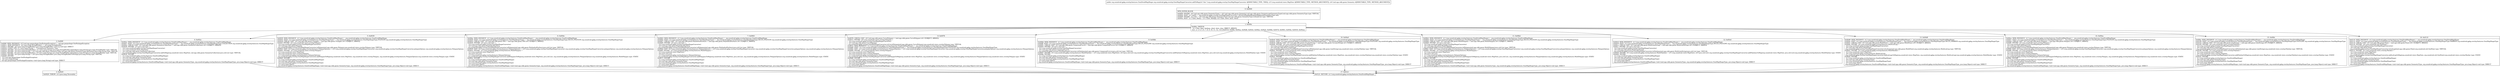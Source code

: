 digraph "CFG fororg.osmdroid.gpkg.overlay.OsmMapShapeConverter.addToMap(Lorg\/osmdroid\/views\/MapView;Lmil\/nga\/wkb\/geom\/Geometry;)Lorg\/osmdroid\/gpkg\/overlay\/features\/OsmDroidMapShape;" {
Node_0 [shape=record,label="{0\:\ 0x0000|MTH_ENTER_BLOCK\l|0x0000: INVOKE  (r0 I:mil.nga.wkb.geom.GeometryType) = (r6 I:mil.nga.wkb.geom.Geometry) mil.nga.wkb.geom.Geometry.getGeometryType():mil.nga.wkb.geom.GeometryType type: VIRTUAL \l0x0004: SGET  (r1 I:int[]) =  org.osmdroid.gpkg.overlay.OsmMapShapeConverter.1.$SwitchMap$mil$nga$wkb$geom$GeometryType int[] \l0x0006: INVOKE  (r2 I:int) = (r0 I:mil.nga.wkb.geom.GeometryType) mil.nga.wkb.geom.GeometryType.ordinal():int type: VIRTUAL \l0x000a: AGET  (r1 I:?[int, float]) = (r1 I:?[int, float][]), (r2 I:?[int, short, byte, char]) \l}"];
Node_1 [shape=record,label="{1\:\ 0x000c|0x000c: SWITCH  \l  (r1 I:?[int, float, boolean, short, byte, char, OBJECT, ARRAY])\l k:[1, 2, 3, 4, 5, 6, 7, 8, 9, 10, 11, 12, 13] t:[0x0110, 0x00fe, 0x00ea, 0x00d8, 0x00c6, 0x00b2, 0x00a0, 0x008d, 0x0078, 0x0063, 0x004e, 0x0039, 0x002a] \l}"];
Node_2 [shape=record,label="{2\:\ 0x000f|0x000f: NEW_INSTANCE  (r5 I:mil.nga.geopackage.GeoPackageException) =  mil.nga.geopackage.GeoPackageException \l0x0011: NEW_INSTANCE  (r6 I:java.lang.StringBuilder) =  java.lang.StringBuilder \l0x0013: INVOKE  (r6 I:java.lang.StringBuilder) java.lang.StringBuilder.\<init\>():void type: DIRECT \l0x0016: CONST_STR  (r1 I:java.lang.String) =  \"Unsupported Geometry Type: \" \l0x0018: INVOKE  (r6 I:java.lang.StringBuilder), (r1 I:java.lang.String) java.lang.StringBuilder.append(java.lang.String):java.lang.StringBuilder type: VIRTUAL \l0x001b: INVOKE  (r0 I:java.lang.String) = (r0 I:mil.nga.wkb.geom.GeometryType) mil.nga.wkb.geom.GeometryType.getName():java.lang.String type: VIRTUAL \l0x001f: INVOKE  (r6 I:java.lang.StringBuilder), (r0 I:java.lang.String) java.lang.StringBuilder.append(java.lang.String):java.lang.StringBuilder type: VIRTUAL \l0x0022: INVOKE  (r6 I:java.lang.String) = (r6 I:java.lang.StringBuilder) java.lang.StringBuilder.toString():java.lang.String type: VIRTUAL \l0x0026: INVOKE  \l  (r5 I:mil.nga.geopackage.GeoPackageException)\l  (r6 I:java.lang.String)\l mil.nga.geopackage.GeoPackageException.\<init\>(java.lang.String):void type: DIRECT \l}"];
Node_3 [shape=record,label="{3\:\ 0x0029|0x0029: THROW  (r5 I:java.lang.Throwable) \l}"];
Node_4 [shape=record,label="{4\:\ 0x002a|0x002a: NEW_INSTANCE  (r1 I:org.osmdroid.gpkg.overlay.features.OsmDroidMapShape) =  org.osmdroid.gpkg.overlay.features.OsmDroidMapShape \l0x002c: SGET  (r2 I:org.osmdroid.gpkg.overlay.features.OsmMapShapeType) =  org.osmdroid.gpkg.overlay.features.OsmMapShapeType.COLLECTION org.osmdroid.gpkg.overlay.features.OsmMapShapeType \l0x002e: CHECK_CAST  (r6 I:mil.nga.wkb.geom.GeometryCollection) = (mil.nga.wkb.geom.GeometryCollection) (r6 I:?[OBJECT, ARRAY]) \l0x0030: INVOKE  (r5 I:java.util.List) = \l  (r4 I:org.osmdroid.gpkg.overlay.OsmMapShapeConverter)\l  (r5 I:org.osmdroid.views.MapView)\l  (r6 I:mil.nga.wkb.geom.GeometryCollection)\l org.osmdroid.gpkg.overlay.OsmMapShapeConverter.addToMap(org.osmdroid.views.MapView, mil.nga.wkb.geom.GeometryCollection):java.util.List type: VIRTUAL \l0x0034: INVOKE  \l  (r1 I:org.osmdroid.gpkg.overlay.features.OsmDroidMapShape)\l  (r0 I:mil.nga.wkb.geom.GeometryType)\l  (r2 I:org.osmdroid.gpkg.overlay.features.OsmMapShapeType)\l  (r5 I:java.lang.Object)\l org.osmdroid.gpkg.overlay.features.OsmDroidMapShape.\<init\>(mil.nga.wkb.geom.GeometryType, org.osmdroid.gpkg.overlay.features.OsmMapShapeType, java.lang.Object):void type: DIRECT \l}"];
Node_5 [shape=record,label="{5\:\ 0x0039|0x0039: NEW_INSTANCE  (r1 I:org.osmdroid.gpkg.overlay.features.OsmDroidMapShape) =  org.osmdroid.gpkg.overlay.features.OsmDroidMapShape \l0x003b: SGET  (r2 I:org.osmdroid.gpkg.overlay.features.OsmMapShapeType) =  org.osmdroid.gpkg.overlay.features.OsmMapShapeType.POLYGON org.osmdroid.gpkg.overlay.features.OsmMapShapeType \l0x003d: CHECK_CAST  (r6 I:mil.nga.wkb.geom.Triangle) = (mil.nga.wkb.geom.Triangle) (r6 I:?[OBJECT, ARRAY]) \l0x003f: INVOKE  (r6 I:org.osmdroid.views.overlay.Polygon) = \l  (r4 I:org.osmdroid.gpkg.overlay.OsmMapShapeConverter)\l  (r6 I:mil.nga.wkb.geom.Polygon)\l org.osmdroid.gpkg.overlay.OsmMapShapeConverter.toPolygon(mil.nga.wkb.geom.Polygon):org.osmdroid.views.overlay.Polygon type: VIRTUAL \l0x0043: IGET  (r3 I:org.osmdroid.gpkg.overlay.features.PolygonOptions) = (r4 I:org.osmdroid.gpkg.overlay.OsmMapShapeConverter) org.osmdroid.gpkg.overlay.OsmMapShapeConverter.polygonOptions org.osmdroid.gpkg.overlay.features.PolygonOptions \l0x0045: INVOKE  (r5 I:org.osmdroid.views.overlay.Polygon) = \l  (r5 I:org.osmdroid.views.MapView)\l  (r6 I:org.osmdroid.views.overlay.Polygon)\l  (r3 I:org.osmdroid.gpkg.overlay.features.PolygonOptions)\l org.osmdroid.gpkg.overlay.OsmMapShapeConverter.addPolygonToMap(org.osmdroid.views.MapView, org.osmdroid.views.overlay.Polygon, org.osmdroid.gpkg.overlay.features.PolygonOptions):org.osmdroid.views.overlay.Polygon type: STATIC \l0x0049: INVOKE  \l  (r1 I:org.osmdroid.gpkg.overlay.features.OsmDroidMapShape)\l  (r0 I:mil.nga.wkb.geom.GeometryType)\l  (r2 I:org.osmdroid.gpkg.overlay.features.OsmMapShapeType)\l  (r5 I:java.lang.Object)\l org.osmdroid.gpkg.overlay.features.OsmDroidMapShape.\<init\>(mil.nga.wkb.geom.GeometryType, org.osmdroid.gpkg.overlay.features.OsmMapShapeType, java.lang.Object):void type: DIRECT \l}"];
Node_6 [shape=record,label="{6\:\ 0x004e|0x004e: NEW_INSTANCE  (r1 I:org.osmdroid.gpkg.overlay.features.OsmDroidMapShape) =  org.osmdroid.gpkg.overlay.features.OsmDroidMapShape \l0x0050: SGET  (r2 I:org.osmdroid.gpkg.overlay.features.OsmMapShapeType) =  org.osmdroid.gpkg.overlay.features.OsmMapShapeType.MULTI_POLYGON org.osmdroid.gpkg.overlay.features.OsmMapShapeType \l0x0052: CHECK_CAST  (r6 I:mil.nga.wkb.geom.TIN) = (mil.nga.wkb.geom.TIN) (r6 I:?[OBJECT, ARRAY]) \l0x0054: INVOKE  (r6 I:java.util.List) = \l  (r4 I:org.osmdroid.gpkg.overlay.OsmMapShapeConverter)\l  (r6 I:mil.nga.wkb.geom.PolyhedralSurface)\l org.osmdroid.gpkg.overlay.OsmMapShapeConverter.toPolygons(mil.nga.wkb.geom.PolyhedralSurface):java.util.List type: VIRTUAL \l0x0058: IGET  (r3 I:org.osmdroid.gpkg.overlay.features.PolygonOptions) = (r4 I:org.osmdroid.gpkg.overlay.OsmMapShapeConverter) org.osmdroid.gpkg.overlay.OsmMapShapeConverter.polygonOptions org.osmdroid.gpkg.overlay.features.PolygonOptions \l0x005a: INVOKE  (r5 I:org.osmdroid.gpkg.overlay.features.MultiPolygon) = \l  (r5 I:org.osmdroid.views.MapView)\l  (r6 I:java.util.List)\l  (r3 I:org.osmdroid.gpkg.overlay.features.PolygonOptions)\l org.osmdroid.gpkg.overlay.OsmMapShapeConverter.addPolygonsToMap(org.osmdroid.views.MapView, java.util.List, org.osmdroid.gpkg.overlay.features.PolygonOptions):org.osmdroid.gpkg.overlay.features.MultiPolygon type: STATIC \l0x005e: INVOKE  \l  (r1 I:org.osmdroid.gpkg.overlay.features.OsmDroidMapShape)\l  (r0 I:mil.nga.wkb.geom.GeometryType)\l  (r2 I:org.osmdroid.gpkg.overlay.features.OsmMapShapeType)\l  (r5 I:java.lang.Object)\l org.osmdroid.gpkg.overlay.features.OsmDroidMapShape.\<init\>(mil.nga.wkb.geom.GeometryType, org.osmdroid.gpkg.overlay.features.OsmMapShapeType, java.lang.Object):void type: DIRECT \l}"];
Node_7 [shape=record,label="{7\:\ 0x0063|0x0063: NEW_INSTANCE  (r1 I:org.osmdroid.gpkg.overlay.features.OsmDroidMapShape) =  org.osmdroid.gpkg.overlay.features.OsmDroidMapShape \l0x0065: SGET  (r2 I:org.osmdroid.gpkg.overlay.features.OsmMapShapeType) =  org.osmdroid.gpkg.overlay.features.OsmMapShapeType.MULTI_POLYGON org.osmdroid.gpkg.overlay.features.OsmMapShapeType \l0x0067: CHECK_CAST  (r6 I:mil.nga.wkb.geom.PolyhedralSurface) = (mil.nga.wkb.geom.PolyhedralSurface) (r6 I:?[OBJECT, ARRAY]) \l0x0069: INVOKE  (r6 I:java.util.List) = \l  (r4 I:org.osmdroid.gpkg.overlay.OsmMapShapeConverter)\l  (r6 I:mil.nga.wkb.geom.PolyhedralSurface)\l org.osmdroid.gpkg.overlay.OsmMapShapeConverter.toPolygons(mil.nga.wkb.geom.PolyhedralSurface):java.util.List type: VIRTUAL \l0x006d: IGET  (r3 I:org.osmdroid.gpkg.overlay.features.PolygonOptions) = (r4 I:org.osmdroid.gpkg.overlay.OsmMapShapeConverter) org.osmdroid.gpkg.overlay.OsmMapShapeConverter.polygonOptions org.osmdroid.gpkg.overlay.features.PolygonOptions \l0x006f: INVOKE  (r5 I:org.osmdroid.gpkg.overlay.features.MultiPolygon) = \l  (r5 I:org.osmdroid.views.MapView)\l  (r6 I:java.util.List)\l  (r3 I:org.osmdroid.gpkg.overlay.features.PolygonOptions)\l org.osmdroid.gpkg.overlay.OsmMapShapeConverter.addPolygonsToMap(org.osmdroid.views.MapView, java.util.List, org.osmdroid.gpkg.overlay.features.PolygonOptions):org.osmdroid.gpkg.overlay.features.MultiPolygon type: STATIC \l0x0073: INVOKE  \l  (r1 I:org.osmdroid.gpkg.overlay.features.OsmDroidMapShape)\l  (r0 I:mil.nga.wkb.geom.GeometryType)\l  (r2 I:org.osmdroid.gpkg.overlay.features.OsmMapShapeType)\l  (r5 I:java.lang.Object)\l org.osmdroid.gpkg.overlay.features.OsmDroidMapShape.\<init\>(mil.nga.wkb.geom.GeometryType, org.osmdroid.gpkg.overlay.features.OsmMapShapeType, java.lang.Object):void type: DIRECT \l}"];
Node_8 [shape=record,label="{8\:\ 0x0078|0x0078: CHECK_CAST  (r6 I:mil.nga.wkb.geom.CurvePolygon) = (mil.nga.wkb.geom.CurvePolygon) (r6 I:?[OBJECT, ARRAY]) \l0x007a: INVOKE  (r6 I:org.osmdroid.views.overlay.Polygon) = \l  (r4 I:org.osmdroid.gpkg.overlay.OsmMapShapeConverter)\l  (r6 I:mil.nga.wkb.geom.CurvePolygon)\l org.osmdroid.gpkg.overlay.OsmMapShapeConverter.toCurvePolygon(mil.nga.wkb.geom.CurvePolygon):org.osmdroid.views.overlay.Polygon type: VIRTUAL \l0x007e: NEW_INSTANCE  (r1 I:org.osmdroid.gpkg.overlay.features.OsmDroidMapShape) =  org.osmdroid.gpkg.overlay.features.OsmDroidMapShape \l0x0080: SGET  (r2 I:org.osmdroid.gpkg.overlay.features.OsmMapShapeType) =  org.osmdroid.gpkg.overlay.features.OsmMapShapeType.POLYGON org.osmdroid.gpkg.overlay.features.OsmMapShapeType \l0x0082: IGET  (r3 I:org.osmdroid.gpkg.overlay.features.PolygonOptions) = (r4 I:org.osmdroid.gpkg.overlay.OsmMapShapeConverter) org.osmdroid.gpkg.overlay.OsmMapShapeConverter.polygonOptions org.osmdroid.gpkg.overlay.features.PolygonOptions \l0x0084: INVOKE  (r5 I:org.osmdroid.views.overlay.Polygon) = \l  (r5 I:org.osmdroid.views.MapView)\l  (r6 I:org.osmdroid.views.overlay.Polygon)\l  (r3 I:org.osmdroid.gpkg.overlay.features.PolygonOptions)\l org.osmdroid.gpkg.overlay.OsmMapShapeConverter.addPolygonToMap(org.osmdroid.views.MapView, org.osmdroid.views.overlay.Polygon, org.osmdroid.gpkg.overlay.features.PolygonOptions):org.osmdroid.views.overlay.Polygon type: STATIC \l0x0088: INVOKE  \l  (r1 I:org.osmdroid.gpkg.overlay.features.OsmDroidMapShape)\l  (r0 I:mil.nga.wkb.geom.GeometryType)\l  (r2 I:org.osmdroid.gpkg.overlay.features.OsmMapShapeType)\l  (r5 I:java.lang.Object)\l org.osmdroid.gpkg.overlay.features.OsmDroidMapShape.\<init\>(mil.nga.wkb.geom.GeometryType, org.osmdroid.gpkg.overlay.features.OsmMapShapeType, java.lang.Object):void type: DIRECT \l}"];
Node_9 [shape=record,label="{9\:\ 0x008d|0x008d: NEW_INSTANCE  (r1 I:org.osmdroid.gpkg.overlay.features.OsmDroidMapShape) =  org.osmdroid.gpkg.overlay.features.OsmDroidMapShape \l0x008f: SGET  (r2 I:org.osmdroid.gpkg.overlay.features.OsmMapShapeType) =  org.osmdroid.gpkg.overlay.features.OsmMapShapeType.MULTI_POLYLINE org.osmdroid.gpkg.overlay.features.OsmMapShapeType \l0x0091: CHECK_CAST  (r6 I:mil.nga.wkb.geom.CompoundCurve) = (mil.nga.wkb.geom.CompoundCurve) (r6 I:?[OBJECT, ARRAY]) \l0x0093: INVOKE  (r6 I:java.util.List) = \l  (r4 I:org.osmdroid.gpkg.overlay.OsmMapShapeConverter)\l  (r6 I:mil.nga.wkb.geom.CompoundCurve)\l org.osmdroid.gpkg.overlay.OsmMapShapeConverter.toPolylines(mil.nga.wkb.geom.CompoundCurve):java.util.List type: VIRTUAL \l0x0097: INVOKE  (r5 I:org.osmdroid.gpkg.overlay.features.MultiPolyline) = (r5 I:org.osmdroid.views.MapView), (r6 I:java.util.List) org.osmdroid.gpkg.overlay.OsmMapShapeConverter.addPolylinesToMap(org.osmdroid.views.MapView, java.util.List):org.osmdroid.gpkg.overlay.features.MultiPolyline type: STATIC \l0x009b: INVOKE  \l  (r1 I:org.osmdroid.gpkg.overlay.features.OsmDroidMapShape)\l  (r0 I:mil.nga.wkb.geom.GeometryType)\l  (r2 I:org.osmdroid.gpkg.overlay.features.OsmMapShapeType)\l  (r5 I:java.lang.Object)\l org.osmdroid.gpkg.overlay.features.OsmDroidMapShape.\<init\>(mil.nga.wkb.geom.GeometryType, org.osmdroid.gpkg.overlay.features.OsmMapShapeType, java.lang.Object):void type: DIRECT \l}"];
Node_10 [shape=record,label="{10\:\ 0x00a0|0x00a0: NEW_INSTANCE  (r1 I:org.osmdroid.gpkg.overlay.features.OsmDroidMapShape) =  org.osmdroid.gpkg.overlay.features.OsmDroidMapShape \l0x00a2: SGET  (r2 I:org.osmdroid.gpkg.overlay.features.OsmMapShapeType) =  org.osmdroid.gpkg.overlay.features.OsmMapShapeType.POLYLINE org.osmdroid.gpkg.overlay.features.OsmMapShapeType \l0x00a4: CHECK_CAST  (r6 I:mil.nga.wkb.geom.CircularString) = (mil.nga.wkb.geom.CircularString) (r6 I:?[OBJECT, ARRAY]) \l0x00a6: INVOKE  (r6 I:org.osmdroid.views.overlay.Polyline) = \l  (r4 I:org.osmdroid.gpkg.overlay.OsmMapShapeConverter)\l  (r6 I:mil.nga.wkb.geom.LineString)\l org.osmdroid.gpkg.overlay.OsmMapShapeConverter.toPolyline(mil.nga.wkb.geom.LineString):org.osmdroid.views.overlay.Polyline type: VIRTUAL \l0x00aa: INVOKE  (r5 I:org.osmdroid.views.overlay.Polyline) = \l  (r5 I:org.osmdroid.views.MapView)\l  (r6 I:org.osmdroid.views.overlay.Polyline)\l org.osmdroid.gpkg.overlay.OsmMapShapeConverter.addPolylineToMap(org.osmdroid.views.MapView, org.osmdroid.views.overlay.Polyline):org.osmdroid.views.overlay.Polyline type: STATIC \l0x00ae: INVOKE  \l  (r1 I:org.osmdroid.gpkg.overlay.features.OsmDroidMapShape)\l  (r0 I:mil.nga.wkb.geom.GeometryType)\l  (r2 I:org.osmdroid.gpkg.overlay.features.OsmMapShapeType)\l  (r5 I:java.lang.Object)\l org.osmdroid.gpkg.overlay.features.OsmDroidMapShape.\<init\>(mil.nga.wkb.geom.GeometryType, org.osmdroid.gpkg.overlay.features.OsmMapShapeType, java.lang.Object):void type: DIRECT \l}"];
Node_11 [shape=record,label="{11\:\ 0x00b2|0x00b2: NEW_INSTANCE  (r1 I:org.osmdroid.gpkg.overlay.features.OsmDroidMapShape) =  org.osmdroid.gpkg.overlay.features.OsmDroidMapShape \l0x00b4: SGET  (r2 I:org.osmdroid.gpkg.overlay.features.OsmMapShapeType) =  org.osmdroid.gpkg.overlay.features.OsmMapShapeType.MULTI_POLYGON org.osmdroid.gpkg.overlay.features.OsmMapShapeType \l0x00b6: CHECK_CAST  (r6 I:mil.nga.wkb.geom.MultiPolygon) = (mil.nga.wkb.geom.MultiPolygon) (r6 I:?[OBJECT, ARRAY]) \l0x00b8: INVOKE  (r6 I:java.util.List) = \l  (r4 I:org.osmdroid.gpkg.overlay.OsmMapShapeConverter)\l  (r6 I:mil.nga.wkb.geom.MultiPolygon)\l org.osmdroid.gpkg.overlay.OsmMapShapeConverter.toPolygons(mil.nga.wkb.geom.MultiPolygon):java.util.List type: VIRTUAL \l0x00bc: IGET  (r3 I:org.osmdroid.gpkg.overlay.features.PolygonOptions) = (r4 I:org.osmdroid.gpkg.overlay.OsmMapShapeConverter) org.osmdroid.gpkg.overlay.OsmMapShapeConverter.polygonOptions org.osmdroid.gpkg.overlay.features.PolygonOptions \l0x00be: INVOKE  (r5 I:org.osmdroid.gpkg.overlay.features.MultiPolygon) = \l  (r5 I:org.osmdroid.views.MapView)\l  (r6 I:java.util.List)\l  (r3 I:org.osmdroid.gpkg.overlay.features.PolygonOptions)\l org.osmdroid.gpkg.overlay.OsmMapShapeConverter.addPolygonsToMap(org.osmdroid.views.MapView, java.util.List, org.osmdroid.gpkg.overlay.features.PolygonOptions):org.osmdroid.gpkg.overlay.features.MultiPolygon type: STATIC \l0x00c2: INVOKE  \l  (r1 I:org.osmdroid.gpkg.overlay.features.OsmDroidMapShape)\l  (r0 I:mil.nga.wkb.geom.GeometryType)\l  (r2 I:org.osmdroid.gpkg.overlay.features.OsmMapShapeType)\l  (r5 I:java.lang.Object)\l org.osmdroid.gpkg.overlay.features.OsmDroidMapShape.\<init\>(mil.nga.wkb.geom.GeometryType, org.osmdroid.gpkg.overlay.features.OsmMapShapeType, java.lang.Object):void type: DIRECT \l}"];
Node_12 [shape=record,label="{12\:\ 0x00c6|0x00c6: NEW_INSTANCE  (r1 I:org.osmdroid.gpkg.overlay.features.OsmDroidMapShape) =  org.osmdroid.gpkg.overlay.features.OsmDroidMapShape \l0x00c8: SGET  (r2 I:org.osmdroid.gpkg.overlay.features.OsmMapShapeType) =  org.osmdroid.gpkg.overlay.features.OsmMapShapeType.MULTI_POLYLINE org.osmdroid.gpkg.overlay.features.OsmMapShapeType \l0x00ca: CHECK_CAST  (r6 I:mil.nga.wkb.geom.MultiLineString) = (mil.nga.wkb.geom.MultiLineString) (r6 I:?[OBJECT, ARRAY]) \l0x00cc: INVOKE  (r6 I:java.util.List) = \l  (r4 I:org.osmdroid.gpkg.overlay.OsmMapShapeConverter)\l  (r6 I:mil.nga.wkb.geom.MultiLineString)\l org.osmdroid.gpkg.overlay.OsmMapShapeConverter.toPolylines(mil.nga.wkb.geom.MultiLineString):java.util.List type: VIRTUAL \l0x00d0: INVOKE  (r5 I:org.osmdroid.gpkg.overlay.features.MultiPolyline) = (r5 I:org.osmdroid.views.MapView), (r6 I:java.util.List) org.osmdroid.gpkg.overlay.OsmMapShapeConverter.addPolylinesToMap(org.osmdroid.views.MapView, java.util.List):org.osmdroid.gpkg.overlay.features.MultiPolyline type: STATIC \l0x00d4: INVOKE  \l  (r1 I:org.osmdroid.gpkg.overlay.features.OsmDroidMapShape)\l  (r0 I:mil.nga.wkb.geom.GeometryType)\l  (r2 I:org.osmdroid.gpkg.overlay.features.OsmMapShapeType)\l  (r5 I:java.lang.Object)\l org.osmdroid.gpkg.overlay.features.OsmDroidMapShape.\<init\>(mil.nga.wkb.geom.GeometryType, org.osmdroid.gpkg.overlay.features.OsmMapShapeType, java.lang.Object):void type: DIRECT \l}"];
Node_13 [shape=record,label="{13\:\ 0x00d8|0x00d8: NEW_INSTANCE  (r1 I:org.osmdroid.gpkg.overlay.features.OsmDroidMapShape) =  org.osmdroid.gpkg.overlay.features.OsmDroidMapShape \l0x00da: SGET  (r2 I:org.osmdroid.gpkg.overlay.features.OsmMapShapeType) =  org.osmdroid.gpkg.overlay.features.OsmMapShapeType.MULTI_MARKER org.osmdroid.gpkg.overlay.features.OsmMapShapeType \l0x00dc: CHECK_CAST  (r6 I:mil.nga.wkb.geom.MultiPoint) = (mil.nga.wkb.geom.MultiPoint) (r6 I:?[OBJECT, ARRAY]) \l0x00de: INVOKE  (r6 I:org.osmdroid.gpkg.overlay.features.MultiLatLng) = \l  (r4 I:org.osmdroid.gpkg.overlay.OsmMapShapeConverter)\l  (r6 I:mil.nga.wkb.geom.MultiPoint)\l org.osmdroid.gpkg.overlay.OsmMapShapeConverter.toLatLngs(mil.nga.wkb.geom.MultiPoint):org.osmdroid.gpkg.overlay.features.MultiLatLng type: VIRTUAL \l0x00e2: INVOKE  (r5 I:org.osmdroid.gpkg.overlay.features.MultiMarker) = \l  (r5 I:org.osmdroid.views.MapView)\l  (r6 I:org.osmdroid.gpkg.overlay.features.MultiLatLng)\l org.osmdroid.gpkg.overlay.OsmMapShapeConverter.addLatLngsToMap(org.osmdroid.views.MapView, org.osmdroid.gpkg.overlay.features.MultiLatLng):org.osmdroid.gpkg.overlay.features.MultiMarker type: STATIC \l0x00e6: INVOKE  \l  (r1 I:org.osmdroid.gpkg.overlay.features.OsmDroidMapShape)\l  (r0 I:mil.nga.wkb.geom.GeometryType)\l  (r2 I:org.osmdroid.gpkg.overlay.features.OsmMapShapeType)\l  (r5 I:java.lang.Object)\l org.osmdroid.gpkg.overlay.features.OsmDroidMapShape.\<init\>(mil.nga.wkb.geom.GeometryType, org.osmdroid.gpkg.overlay.features.OsmMapShapeType, java.lang.Object):void type: DIRECT \l}"];
Node_14 [shape=record,label="{14\:\ 0x00ea|0x00ea: NEW_INSTANCE  (r1 I:org.osmdroid.gpkg.overlay.features.OsmDroidMapShape) =  org.osmdroid.gpkg.overlay.features.OsmDroidMapShape \l0x00ec: SGET  (r2 I:org.osmdroid.gpkg.overlay.features.OsmMapShapeType) =  org.osmdroid.gpkg.overlay.features.OsmMapShapeType.POLYGON org.osmdroid.gpkg.overlay.features.OsmMapShapeType \l0x00ee: CHECK_CAST  (r6 I:mil.nga.wkb.geom.Polygon) = (mil.nga.wkb.geom.Polygon) (r6 I:?[OBJECT, ARRAY]) \l0x00f0: INVOKE  (r6 I:org.osmdroid.views.overlay.Polygon) = \l  (r4 I:org.osmdroid.gpkg.overlay.OsmMapShapeConverter)\l  (r6 I:mil.nga.wkb.geom.Polygon)\l org.osmdroid.gpkg.overlay.OsmMapShapeConverter.toPolygon(mil.nga.wkb.geom.Polygon):org.osmdroid.views.overlay.Polygon type: VIRTUAL \l0x00f4: IGET  (r3 I:org.osmdroid.gpkg.overlay.features.PolygonOptions) = (r4 I:org.osmdroid.gpkg.overlay.OsmMapShapeConverter) org.osmdroid.gpkg.overlay.OsmMapShapeConverter.polygonOptions org.osmdroid.gpkg.overlay.features.PolygonOptions \l0x00f6: INVOKE  (r5 I:org.osmdroid.views.overlay.Polygon) = \l  (r5 I:org.osmdroid.views.MapView)\l  (r6 I:org.osmdroid.views.overlay.Polygon)\l  (r3 I:org.osmdroid.gpkg.overlay.features.PolygonOptions)\l org.osmdroid.gpkg.overlay.OsmMapShapeConverter.addPolygonToMap(org.osmdroid.views.MapView, org.osmdroid.views.overlay.Polygon, org.osmdroid.gpkg.overlay.features.PolygonOptions):org.osmdroid.views.overlay.Polygon type: STATIC \l0x00fa: INVOKE  \l  (r1 I:org.osmdroid.gpkg.overlay.features.OsmDroidMapShape)\l  (r0 I:mil.nga.wkb.geom.GeometryType)\l  (r2 I:org.osmdroid.gpkg.overlay.features.OsmMapShapeType)\l  (r5 I:java.lang.Object)\l org.osmdroid.gpkg.overlay.features.OsmDroidMapShape.\<init\>(mil.nga.wkb.geom.GeometryType, org.osmdroid.gpkg.overlay.features.OsmMapShapeType, java.lang.Object):void type: DIRECT \l}"];
Node_15 [shape=record,label="{15\:\ 0x00fe|0x00fe: NEW_INSTANCE  (r1 I:org.osmdroid.gpkg.overlay.features.OsmDroidMapShape) =  org.osmdroid.gpkg.overlay.features.OsmDroidMapShape \l0x0100: SGET  (r2 I:org.osmdroid.gpkg.overlay.features.OsmMapShapeType) =  org.osmdroid.gpkg.overlay.features.OsmMapShapeType.POLYLINE org.osmdroid.gpkg.overlay.features.OsmMapShapeType \l0x0102: CHECK_CAST  (r6 I:mil.nga.wkb.geom.LineString) = (mil.nga.wkb.geom.LineString) (r6 I:?[OBJECT, ARRAY]) \l0x0104: INVOKE  (r6 I:org.osmdroid.views.overlay.Polyline) = \l  (r4 I:org.osmdroid.gpkg.overlay.OsmMapShapeConverter)\l  (r6 I:mil.nga.wkb.geom.LineString)\l org.osmdroid.gpkg.overlay.OsmMapShapeConverter.toPolyline(mil.nga.wkb.geom.LineString):org.osmdroid.views.overlay.Polyline type: VIRTUAL \l0x0108: INVOKE  (r5 I:org.osmdroid.views.overlay.Polyline) = \l  (r5 I:org.osmdroid.views.MapView)\l  (r6 I:org.osmdroid.views.overlay.Polyline)\l org.osmdroid.gpkg.overlay.OsmMapShapeConverter.addPolylineToMap(org.osmdroid.views.MapView, org.osmdroid.views.overlay.Polyline):org.osmdroid.views.overlay.Polyline type: STATIC \l0x010c: INVOKE  \l  (r1 I:org.osmdroid.gpkg.overlay.features.OsmDroidMapShape)\l  (r0 I:mil.nga.wkb.geom.GeometryType)\l  (r2 I:org.osmdroid.gpkg.overlay.features.OsmMapShapeType)\l  (r5 I:java.lang.Object)\l org.osmdroid.gpkg.overlay.features.OsmDroidMapShape.\<init\>(mil.nga.wkb.geom.GeometryType, org.osmdroid.gpkg.overlay.features.OsmMapShapeType, java.lang.Object):void type: DIRECT \l}"];
Node_16 [shape=record,label="{16\:\ 0x0110|0x0110: NEW_INSTANCE  (r1 I:org.osmdroid.gpkg.overlay.features.OsmDroidMapShape) =  org.osmdroid.gpkg.overlay.features.OsmDroidMapShape \l0x0112: SGET  (r2 I:org.osmdroid.gpkg.overlay.features.OsmMapShapeType) =  org.osmdroid.gpkg.overlay.features.OsmMapShapeType.MARKER org.osmdroid.gpkg.overlay.features.OsmMapShapeType \l0x0114: CHECK_CAST  (r6 I:mil.nga.wkb.geom.Point) = (mil.nga.wkb.geom.Point) (r6 I:?[OBJECT, ARRAY]) \l0x0116: INVOKE  (r6 I:org.osmdroid.util.GeoPoint) = \l  (r4 I:org.osmdroid.gpkg.overlay.OsmMapShapeConverter)\l  (r6 I:mil.nga.wkb.geom.Point)\l org.osmdroid.gpkg.overlay.OsmMapShapeConverter.toLatLng2(mil.nga.wkb.geom.Point):org.osmdroid.util.GeoPoint type: VIRTUAL \l0x011a: INVOKE  (r5 I:org.osmdroid.views.overlay.Marker) = \l  (r5 I:org.osmdroid.views.MapView)\l  (r6 I:org.osmdroid.util.GeoPoint)\l org.osmdroid.gpkg.overlay.OsmMapShapeConverter.addLatLngToMap(org.osmdroid.views.MapView, org.osmdroid.util.GeoPoint):org.osmdroid.views.overlay.Marker type: STATIC \l0x011e: INVOKE  \l  (r1 I:org.osmdroid.gpkg.overlay.features.OsmDroidMapShape)\l  (r0 I:mil.nga.wkb.geom.GeometryType)\l  (r2 I:org.osmdroid.gpkg.overlay.features.OsmMapShapeType)\l  (r5 I:java.lang.Object)\l org.osmdroid.gpkg.overlay.features.OsmDroidMapShape.\<init\>(mil.nga.wkb.geom.GeometryType, org.osmdroid.gpkg.overlay.features.OsmMapShapeType, java.lang.Object):void type: DIRECT \l}"];
Node_17 [shape=record,label="{17\:\ 0x0121|0x0121: RETURN  (r1 I:org.osmdroid.gpkg.overlay.features.OsmDroidMapShape) \l}"];
MethodNode[shape=record,label="{public org.osmdroid.gpkg.overlay.features.OsmDroidMapShape org.osmdroid.gpkg.overlay.OsmMapShapeConverter.addToMap((r4 'this' I:org.osmdroid.gpkg.overlay.OsmMapShapeConverter A[IMMUTABLE_TYPE, THIS]), (r5 I:org.osmdroid.views.MapView A[IMMUTABLE_TYPE, METHOD_ARGUMENT]), (r6 I:mil.nga.wkb.geom.Geometry A[IMMUTABLE_TYPE, METHOD_ARGUMENT])) }"];
MethodNode -> Node_0;
Node_0 -> Node_1;
Node_1 -> Node_2;
Node_1 -> Node_4;
Node_1 -> Node_5;
Node_1 -> Node_6;
Node_1 -> Node_7;
Node_1 -> Node_8;
Node_1 -> Node_9;
Node_1 -> Node_10;
Node_1 -> Node_11;
Node_1 -> Node_12;
Node_1 -> Node_13;
Node_1 -> Node_14;
Node_1 -> Node_15;
Node_1 -> Node_16;
Node_2 -> Node_3;
Node_4 -> Node_17;
Node_5 -> Node_17;
Node_6 -> Node_17;
Node_7 -> Node_17;
Node_8 -> Node_17;
Node_9 -> Node_17;
Node_10 -> Node_17;
Node_11 -> Node_17;
Node_12 -> Node_17;
Node_13 -> Node_17;
Node_14 -> Node_17;
Node_15 -> Node_17;
Node_16 -> Node_17;
}

